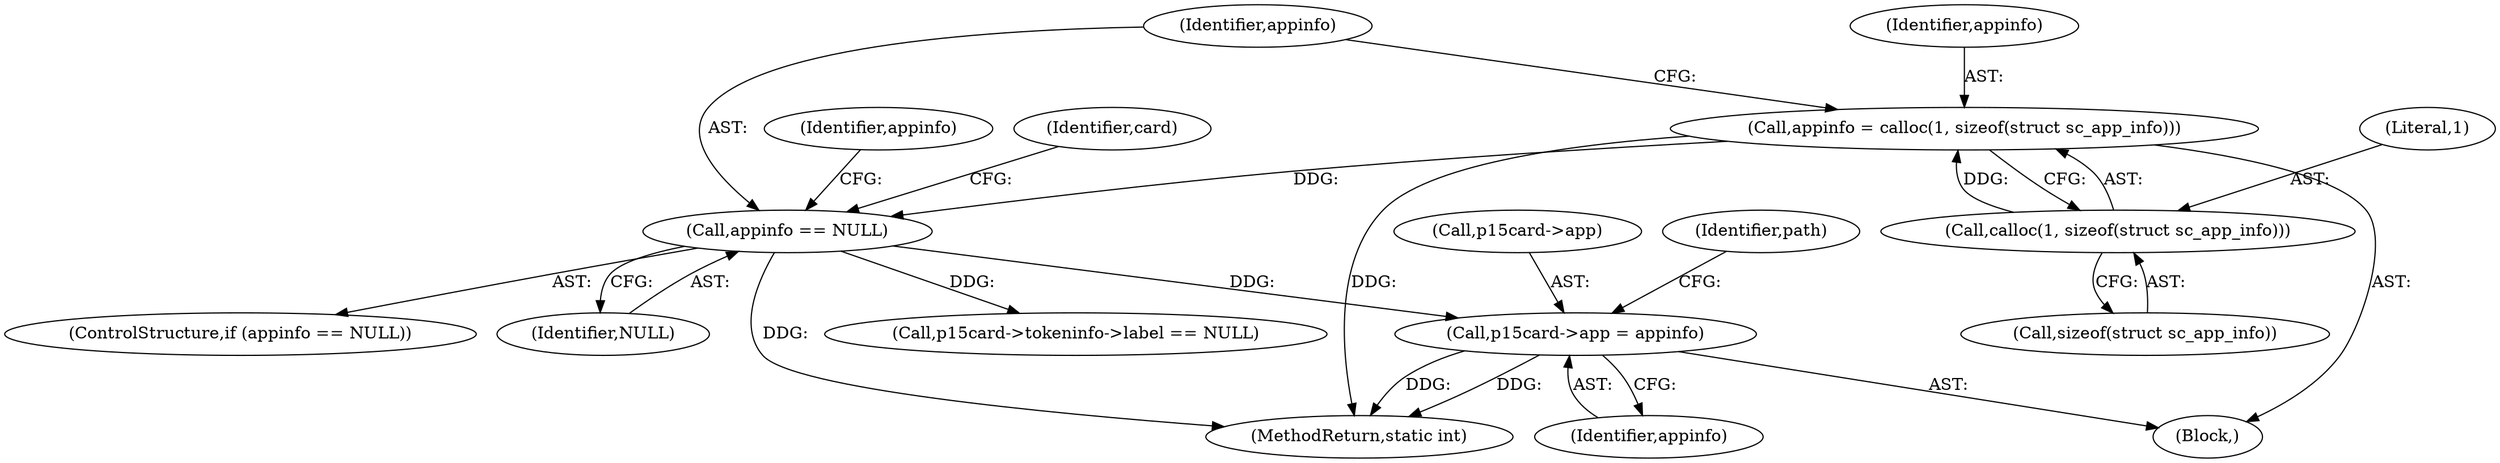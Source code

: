 digraph "0_OpenSC_360e95d45ac4123255a4c796db96337f332160ad#diff-d643a0fa169471dbf2912f4866dc49c5_6@pointer" {
"1000171" [label="(Call,p15card->app = appinfo)"];
"1000150" [label="(Call,appinfo == NULL)"];
"1000143" [label="(Call,appinfo = calloc(1, sizeof(struct sc_app_info)))"];
"1000145" [label="(Call,calloc(1, sizeof(struct sc_app_info)))"];
"1000151" [label="(Identifier,appinfo)"];
"1000147" [label="(Call,sizeof(struct sc_app_info))"];
"1000145" [label="(Call,calloc(1, sizeof(struct sc_app_info)))"];
"1000149" [label="(ControlStructure,if (appinfo == NULL))"];
"1000150" [label="(Call,appinfo == NULL)"];
"1000152" [label="(Identifier,NULL)"];
"1000107" [label="(Block,)"];
"1000156" [label="(Identifier,card)"];
"1000146" [label="(Literal,1)"];
"1001087" [label="(MethodReturn,static int)"];
"1000178" [label="(Identifier,path)"];
"1000172" [label="(Call,p15card->app)"];
"1000143" [label="(Call,appinfo = calloc(1, sizeof(struct sc_app_info)))"];
"1000171" [label="(Call,p15card->app = appinfo)"];
"1000161" [label="(Identifier,appinfo)"];
"1000144" [label="(Identifier,appinfo)"];
"1000175" [label="(Identifier,appinfo)"];
"1000365" [label="(Call,p15card->tokeninfo->label == NULL)"];
"1000171" -> "1000107"  [label="AST: "];
"1000171" -> "1000175"  [label="CFG: "];
"1000172" -> "1000171"  [label="AST: "];
"1000175" -> "1000171"  [label="AST: "];
"1000178" -> "1000171"  [label="CFG: "];
"1000171" -> "1001087"  [label="DDG: "];
"1000171" -> "1001087"  [label="DDG: "];
"1000150" -> "1000171"  [label="DDG: "];
"1000150" -> "1000149"  [label="AST: "];
"1000150" -> "1000152"  [label="CFG: "];
"1000151" -> "1000150"  [label="AST: "];
"1000152" -> "1000150"  [label="AST: "];
"1000156" -> "1000150"  [label="CFG: "];
"1000161" -> "1000150"  [label="CFG: "];
"1000150" -> "1001087"  [label="DDG: "];
"1000143" -> "1000150"  [label="DDG: "];
"1000150" -> "1000365"  [label="DDG: "];
"1000143" -> "1000107"  [label="AST: "];
"1000143" -> "1000145"  [label="CFG: "];
"1000144" -> "1000143"  [label="AST: "];
"1000145" -> "1000143"  [label="AST: "];
"1000151" -> "1000143"  [label="CFG: "];
"1000143" -> "1001087"  [label="DDG: "];
"1000145" -> "1000143"  [label="DDG: "];
"1000145" -> "1000147"  [label="CFG: "];
"1000146" -> "1000145"  [label="AST: "];
"1000147" -> "1000145"  [label="AST: "];
}
